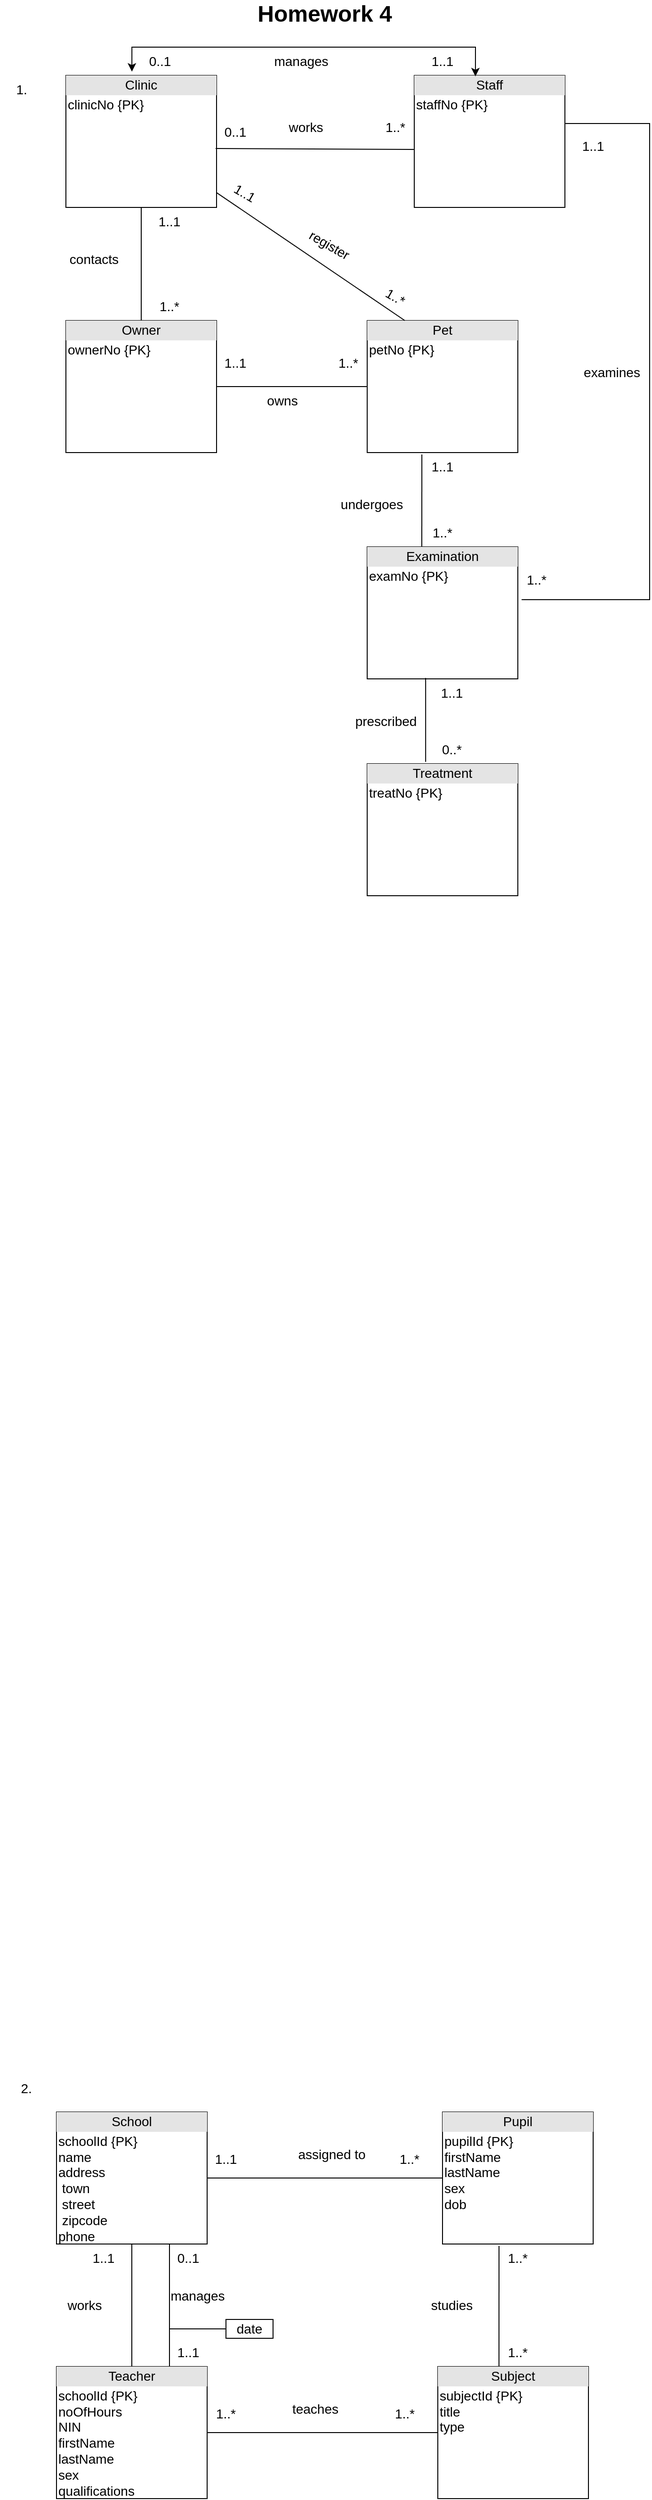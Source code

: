 <mxfile version="20.3.7" type="github">
  <diagram id="n6hOYPqbTRg_huXqoske" name="Page-1">
    <mxGraphModel dx="1026" dy="480" grid="1" gridSize="10" guides="1" tooltips="1" connect="1" arrows="1" fold="1" page="1" pageScale="1" pageWidth="850" pageHeight="1100" math="0" shadow="0">
      <root>
        <mxCell id="0" />
        <mxCell id="1" parent="0" />
        <mxCell id="2x-YNOdJNlLPmu8-nP3Z-1" value="&lt;span style=&quot;font-size: 24px;&quot;&gt;&lt;b&gt;Homework 4&lt;/b&gt;&lt;/span&gt;" style="text;html=1;strokeColor=none;fillColor=none;align=center;verticalAlign=middle;whiteSpace=wrap;rounded=0;" vertex="1" parent="1">
          <mxGeometry x="320" y="40" width="190" height="30" as="geometry" />
        </mxCell>
        <mxCell id="2x-YNOdJNlLPmu8-nP3Z-3" value="&lt;font style=&quot;font-size: 14px;&quot;&gt;1.&amp;nbsp;&lt;/font&gt;" style="text;html=1;strokeColor=none;fillColor=none;align=center;verticalAlign=middle;whiteSpace=wrap;rounded=0;fontSize=12;" vertex="1" parent="1">
          <mxGeometry x="70" y="120" width="50" height="30" as="geometry" />
        </mxCell>
        <mxCell id="2x-YNOdJNlLPmu8-nP3Z-4" value="&lt;div style=&quot;text-align: center; box-sizing: border-box; width: 100%; background: rgb(228, 228, 228); padding: 2px;&quot;&gt;Clinic&lt;/div&gt;&lt;table style=&quot;width:100%;font-size:1em;&quot; cellpadding=&quot;2&quot; cellspacing=&quot;0&quot;&gt;&lt;tbody&gt;&lt;tr&gt;&lt;td&gt;clinicNo {PK}&lt;br&gt;&lt;br&gt;&lt;/td&gt;&lt;td&gt;&lt;/td&gt;&lt;/tr&gt;&lt;/tbody&gt;&lt;/table&gt;" style="verticalAlign=top;align=left;overflow=fill;html=1;fontSize=14;" vertex="1" parent="1">
          <mxGeometry x="140" y="120" width="160" height="140" as="geometry" />
        </mxCell>
        <mxCell id="2x-YNOdJNlLPmu8-nP3Z-5" value="&lt;div style=&quot;text-align: center; box-sizing: border-box; width: 100%; background: rgb(228, 228, 228); padding: 2px;&quot;&gt;Staff&lt;/div&gt;&lt;table style=&quot;width:100%;font-size:1em;&quot; cellpadding=&quot;2&quot; cellspacing=&quot;0&quot;&gt;&lt;tbody&gt;&lt;tr&gt;&lt;td&gt;staffNo {PK}&lt;/td&gt;&lt;td&gt;&lt;/td&gt;&lt;/tr&gt;&lt;tr&gt;&lt;td&gt;&lt;br&gt;&lt;/td&gt;&lt;td&gt;&lt;/td&gt;&lt;/tr&gt;&lt;/tbody&gt;&lt;/table&gt;" style="verticalAlign=top;align=left;overflow=fill;html=1;fontSize=14;" vertex="1" parent="1">
          <mxGeometry x="510" y="120" width="160" height="140" as="geometry" />
        </mxCell>
        <mxCell id="2x-YNOdJNlLPmu8-nP3Z-6" value="" style="endArrow=none;html=1;rounded=0;fontSize=14;exitX=0.994;exitY=0.554;exitDx=0;exitDy=0;exitPerimeter=0;entryX=0;entryY=0.561;entryDx=0;entryDy=0;entryPerimeter=0;" edge="1" parent="1" source="2x-YNOdJNlLPmu8-nP3Z-4" target="2x-YNOdJNlLPmu8-nP3Z-5">
          <mxGeometry width="50" height="50" relative="1" as="geometry">
            <mxPoint x="430" y="260" as="sourcePoint" />
            <mxPoint x="480" y="210" as="targetPoint" />
          </mxGeometry>
        </mxCell>
        <mxCell id="2x-YNOdJNlLPmu8-nP3Z-7" value="1..*" style="text;html=1;strokeColor=none;fillColor=none;align=center;verticalAlign=middle;whiteSpace=wrap;rounded=0;fontSize=14;" vertex="1" parent="1">
          <mxGeometry x="460" y="160" width="60" height="30" as="geometry" />
        </mxCell>
        <mxCell id="2x-YNOdJNlLPmu8-nP3Z-8" value="works" style="text;html=1;strokeColor=none;fillColor=none;align=center;verticalAlign=middle;whiteSpace=wrap;rounded=0;fontSize=14;" vertex="1" parent="1">
          <mxGeometry x="365" y="160" width="60" height="30" as="geometry" />
        </mxCell>
        <mxCell id="2x-YNOdJNlLPmu8-nP3Z-9" value="" style="shape=image;html=1;verticalAlign=top;verticalLabelPosition=bottom;labelBackgroundColor=#ffffff;imageAspect=0;aspect=fixed;image=https://cdn4.iconfinder.com/data/icons/essential-app-2/16/play-music-triangle-media-128.png;fontSize=14;" vertex="1" parent="1">
          <mxGeometry x="415" y="165" width="20" height="20" as="geometry" />
        </mxCell>
        <mxCell id="2x-YNOdJNlLPmu8-nP3Z-10" value="0..1" style="text;html=1;strokeColor=none;fillColor=none;align=center;verticalAlign=middle;whiteSpace=wrap;rounded=0;fontSize=14;" vertex="1" parent="1">
          <mxGeometry x="290" y="165" width="60" height="30" as="geometry" />
        </mxCell>
        <mxCell id="2x-YNOdJNlLPmu8-nP3Z-11" value="&lt;div style=&quot;text-align: center; box-sizing: border-box; width: 100%; background: rgb(228, 228, 228); padding: 2px;&quot;&gt;Owner&lt;/div&gt;&lt;table style=&quot;width:100%;font-size:1em;&quot; cellpadding=&quot;2&quot; cellspacing=&quot;0&quot;&gt;&lt;tbody&gt;&lt;tr&gt;&lt;td&gt;ownerNo {PK}&lt;br&gt;&lt;br&gt;&lt;/td&gt;&lt;td&gt;&lt;/td&gt;&lt;/tr&gt;&lt;/tbody&gt;&lt;/table&gt;" style="verticalAlign=top;align=left;overflow=fill;html=1;fontSize=14;" vertex="1" parent="1">
          <mxGeometry x="140" y="380" width="160" height="140" as="geometry" />
        </mxCell>
        <mxCell id="2x-YNOdJNlLPmu8-nP3Z-12" value="" style="endArrow=none;html=1;rounded=0;fontSize=14;exitX=0.5;exitY=0;exitDx=0;exitDy=0;entryX=0.5;entryY=1;entryDx=0;entryDy=0;" edge="1" parent="1" source="2x-YNOdJNlLPmu8-nP3Z-11" target="2x-YNOdJNlLPmu8-nP3Z-4">
          <mxGeometry width="50" height="50" relative="1" as="geometry">
            <mxPoint x="430" y="370" as="sourcePoint" />
            <mxPoint x="480" y="320" as="targetPoint" />
          </mxGeometry>
        </mxCell>
        <mxCell id="2x-YNOdJNlLPmu8-nP3Z-13" value="&lt;div style=&quot;text-align: center; box-sizing: border-box; width: 100%; background: rgb(228, 228, 228); padding: 2px;&quot;&gt;Pet&lt;/div&gt;&lt;table style=&quot;width:100%;font-size:1em;&quot; cellpadding=&quot;2&quot; cellspacing=&quot;0&quot;&gt;&lt;tbody&gt;&lt;tr&gt;&lt;td&gt;petNo {PK}&lt;br&gt;&lt;br&gt;&lt;/td&gt;&lt;td&gt;&lt;/td&gt;&lt;/tr&gt;&lt;/tbody&gt;&lt;/table&gt;" style="verticalAlign=top;align=left;overflow=fill;html=1;fontSize=14;" vertex="1" parent="1">
          <mxGeometry x="460" y="380" width="160" height="140" as="geometry" />
        </mxCell>
        <mxCell id="2x-YNOdJNlLPmu8-nP3Z-14" value="" style="endArrow=none;html=1;rounded=0;fontSize=14;" edge="1" parent="1" target="2x-YNOdJNlLPmu8-nP3Z-11">
          <mxGeometry width="50" height="50" relative="1" as="geometry">
            <mxPoint x="460" y="450" as="sourcePoint" />
            <mxPoint x="480" y="550" as="targetPoint" />
          </mxGeometry>
        </mxCell>
        <mxCell id="2x-YNOdJNlLPmu8-nP3Z-15" value="1..*" style="text;html=1;strokeColor=none;fillColor=none;align=center;verticalAlign=middle;whiteSpace=wrap;rounded=0;fontSize=14;" vertex="1" parent="1">
          <mxGeometry x="410" y="410" width="60" height="30" as="geometry" />
        </mxCell>
        <mxCell id="2x-YNOdJNlLPmu8-nP3Z-16" value="1..1" style="text;html=1;strokeColor=none;fillColor=none;align=center;verticalAlign=middle;whiteSpace=wrap;rounded=0;fontSize=14;" vertex="1" parent="1">
          <mxGeometry x="290" y="410" width="60" height="30" as="geometry" />
        </mxCell>
        <mxCell id="2x-YNOdJNlLPmu8-nP3Z-17" value="owns" style="text;html=1;strokeColor=none;fillColor=none;align=center;verticalAlign=middle;whiteSpace=wrap;rounded=0;fontSize=14;" vertex="1" parent="1">
          <mxGeometry x="340" y="450" width="60" height="30" as="geometry" />
        </mxCell>
        <mxCell id="2x-YNOdJNlLPmu8-nP3Z-18" value="" style="shape=image;html=1;verticalAlign=top;verticalLabelPosition=bottom;labelBackgroundColor=#ffffff;imageAspect=0;aspect=fixed;image=https://cdn1.iconfinder.com/data/icons/ionicons-fill-vol-2/512/triangle-128.png;fontSize=14;rotation=90;" vertex="1" parent="1">
          <mxGeometry x="390" y="455" width="20" height="20" as="geometry" />
        </mxCell>
        <mxCell id="2x-YNOdJNlLPmu8-nP3Z-21" value="" style="endArrow=classic;startArrow=classic;html=1;rounded=0;fontSize=14;edgeStyle=orthogonalEdgeStyle;entryX=0.406;entryY=0.007;entryDx=0;entryDy=0;entryPerimeter=0;exitX=0.438;exitY=-0.029;exitDx=0;exitDy=0;exitPerimeter=0;" edge="1" parent="1" source="2x-YNOdJNlLPmu8-nP3Z-4" target="2x-YNOdJNlLPmu8-nP3Z-5">
          <mxGeometry width="50" height="50" relative="1" as="geometry">
            <mxPoint x="210" y="110" as="sourcePoint" />
            <mxPoint x="560" y="80" as="targetPoint" />
            <Array as="points">
              <mxPoint x="210" y="90" />
              <mxPoint x="575" y="90" />
            </Array>
          </mxGeometry>
        </mxCell>
        <mxCell id="2x-YNOdJNlLPmu8-nP3Z-23" value="manages" style="text;html=1;strokeColor=none;fillColor=none;align=center;verticalAlign=middle;whiteSpace=wrap;rounded=0;fontSize=14;" vertex="1" parent="1">
          <mxGeometry x="360" y="90" width="60" height="30" as="geometry" />
        </mxCell>
        <mxCell id="2x-YNOdJNlLPmu8-nP3Z-24" value="0..1" style="text;html=1;strokeColor=none;fillColor=none;align=center;verticalAlign=middle;whiteSpace=wrap;rounded=0;fontSize=14;" vertex="1" parent="1">
          <mxGeometry x="210" y="90" width="60" height="30" as="geometry" />
        </mxCell>
        <mxCell id="2x-YNOdJNlLPmu8-nP3Z-25" value="1..1" style="text;html=1;strokeColor=none;fillColor=none;align=center;verticalAlign=middle;whiteSpace=wrap;rounded=0;fontSize=14;" vertex="1" parent="1">
          <mxGeometry x="510" y="90" width="60" height="30" as="geometry" />
        </mxCell>
        <mxCell id="2x-YNOdJNlLPmu8-nP3Z-26" value="contacts" style="text;html=1;strokeColor=none;fillColor=none;align=center;verticalAlign=middle;whiteSpace=wrap;rounded=0;fontSize=14;" vertex="1" parent="1">
          <mxGeometry x="140" y="300" width="60" height="30" as="geometry" />
        </mxCell>
        <mxCell id="2x-YNOdJNlLPmu8-nP3Z-27" value="" style="shape=image;html=1;verticalAlign=top;verticalLabelPosition=bottom;labelBackgroundColor=#ffffff;imageAspect=0;aspect=fixed;image=https://cdn1.iconfinder.com/data/icons/ionicons-fill-vol-2/512/triangle-128.png;fontSize=14;" vertex="1" parent="1">
          <mxGeometry x="160" y="290" width="20" height="20" as="geometry" />
        </mxCell>
        <mxCell id="2x-YNOdJNlLPmu8-nP3Z-28" value="1..1" style="text;html=1;strokeColor=none;fillColor=none;align=center;verticalAlign=middle;whiteSpace=wrap;rounded=0;fontSize=14;" vertex="1" parent="1">
          <mxGeometry x="220" y="260" width="60" height="30" as="geometry" />
        </mxCell>
        <mxCell id="2x-YNOdJNlLPmu8-nP3Z-29" value="1..*" style="text;html=1;strokeColor=none;fillColor=none;align=center;verticalAlign=middle;whiteSpace=wrap;rounded=0;fontSize=14;" vertex="1" parent="1">
          <mxGeometry x="220" y="350" width="60" height="30" as="geometry" />
        </mxCell>
        <mxCell id="2x-YNOdJNlLPmu8-nP3Z-30" value="" style="endArrow=none;html=1;rounded=0;fontSize=14;exitX=0.25;exitY=0;exitDx=0;exitDy=0;" edge="1" parent="1" source="2x-YNOdJNlLPmu8-nP3Z-13" target="2x-YNOdJNlLPmu8-nP3Z-4">
          <mxGeometry width="50" height="50" relative="1" as="geometry">
            <mxPoint x="490" y="370" as="sourcePoint" />
            <mxPoint x="490" y="300" as="targetPoint" />
          </mxGeometry>
        </mxCell>
        <mxCell id="2x-YNOdJNlLPmu8-nP3Z-31" value="register" style="text;html=1;strokeColor=none;fillColor=none;align=center;verticalAlign=middle;whiteSpace=wrap;rounded=0;fontSize=14;rotation=30;" vertex="1" parent="1">
          <mxGeometry x="390" y="285" width="60" height="30" as="geometry" />
        </mxCell>
        <mxCell id="2x-YNOdJNlLPmu8-nP3Z-32" value="1..1" style="text;html=1;strokeColor=none;fillColor=none;align=center;verticalAlign=middle;whiteSpace=wrap;rounded=0;fontSize=14;rotation=30;" vertex="1" parent="1">
          <mxGeometry x="300" y="230" width="60" height="30" as="geometry" />
        </mxCell>
        <mxCell id="2x-YNOdJNlLPmu8-nP3Z-33" value="1..*" style="text;html=1;strokeColor=none;fillColor=none;align=center;verticalAlign=middle;whiteSpace=wrap;rounded=0;fontSize=14;rotation=30;" vertex="1" parent="1">
          <mxGeometry x="460" y="340" width="60" height="30" as="geometry" />
        </mxCell>
        <mxCell id="2x-YNOdJNlLPmu8-nP3Z-34" value="&lt;div style=&quot;text-align: center; box-sizing: border-box; width: 100%; background: rgb(228, 228, 228); padding: 2px;&quot;&gt;Examination&lt;/div&gt;&lt;table style=&quot;width:100%;font-size:1em;&quot; cellpadding=&quot;2&quot; cellspacing=&quot;0&quot;&gt;&lt;tbody&gt;&lt;tr&gt;&lt;td&gt;examNo {PK}&lt;br&gt;&lt;br&gt;&lt;/td&gt;&lt;td&gt;&lt;/td&gt;&lt;/tr&gt;&lt;/tbody&gt;&lt;/table&gt;" style="verticalAlign=top;align=left;overflow=fill;html=1;fontSize=14;" vertex="1" parent="1">
          <mxGeometry x="460" y="620" width="160" height="140" as="geometry" />
        </mxCell>
        <mxCell id="2x-YNOdJNlLPmu8-nP3Z-35" value="" style="endArrow=none;html=1;rounded=0;fontSize=14;entryX=0.363;entryY=1.014;entryDx=0;entryDy=0;entryPerimeter=0;" edge="1" parent="1" target="2x-YNOdJNlLPmu8-nP3Z-13">
          <mxGeometry width="50" height="50" relative="1" as="geometry">
            <mxPoint x="518" y="620" as="sourcePoint" />
            <mxPoint x="490" y="500" as="targetPoint" />
          </mxGeometry>
        </mxCell>
        <mxCell id="2x-YNOdJNlLPmu8-nP3Z-36" value="undergoes" style="text;html=1;strokeColor=none;fillColor=none;align=center;verticalAlign=middle;whiteSpace=wrap;rounded=0;fontSize=14;" vertex="1" parent="1">
          <mxGeometry x="435" y="560" width="60" height="30" as="geometry" />
        </mxCell>
        <mxCell id="2x-YNOdJNlLPmu8-nP3Z-37" value="" style="shape=image;html=1;verticalAlign=top;verticalLabelPosition=bottom;labelBackgroundColor=#ffffff;imageAspect=0;aspect=fixed;image=https://cdn1.iconfinder.com/data/icons/ionicons-fill-vol-2/512/triangle-128.png;fontSize=14;rotation=-180;" vertex="1" parent="1">
          <mxGeometry x="455" y="580" width="20" height="20" as="geometry" />
        </mxCell>
        <mxCell id="2x-YNOdJNlLPmu8-nP3Z-38" value="1..*" style="text;html=1;strokeColor=none;fillColor=none;align=center;verticalAlign=middle;whiteSpace=wrap;rounded=0;fontSize=14;" vertex="1" parent="1">
          <mxGeometry x="510" y="590" width="60" height="30" as="geometry" />
        </mxCell>
        <mxCell id="2x-YNOdJNlLPmu8-nP3Z-39" value="1..1" style="text;html=1;strokeColor=none;fillColor=none;align=center;verticalAlign=middle;whiteSpace=wrap;rounded=0;fontSize=14;" vertex="1" parent="1">
          <mxGeometry x="510" y="520" width="60" height="30" as="geometry" />
        </mxCell>
        <mxCell id="2x-YNOdJNlLPmu8-nP3Z-40" value="" style="endArrow=none;html=1;rounded=0;fontSize=14;exitX=1.025;exitY=0.4;exitDx=0;exitDy=0;exitPerimeter=0;entryX=1;entryY=0.364;entryDx=0;entryDy=0;entryPerimeter=0;" edge="1" parent="1" source="2x-YNOdJNlLPmu8-nP3Z-34" target="2x-YNOdJNlLPmu8-nP3Z-5">
          <mxGeometry width="50" height="50" relative="1" as="geometry">
            <mxPoint x="440" y="620" as="sourcePoint" />
            <mxPoint x="760" y="150" as="targetPoint" />
            <Array as="points">
              <mxPoint x="760" y="676" />
              <mxPoint x="760" y="171" />
            </Array>
          </mxGeometry>
        </mxCell>
        <mxCell id="2x-YNOdJNlLPmu8-nP3Z-41" value="examines" style="text;html=1;strokeColor=none;fillColor=none;align=center;verticalAlign=middle;whiteSpace=wrap;rounded=0;fontSize=14;" vertex="1" parent="1">
          <mxGeometry x="690" y="420" width="60" height="30" as="geometry" />
        </mxCell>
        <mxCell id="2x-YNOdJNlLPmu8-nP3Z-42" value="" style="shape=image;html=1;verticalAlign=top;verticalLabelPosition=bottom;labelBackgroundColor=#ffffff;imageAspect=0;aspect=fixed;image=https://cdn1.iconfinder.com/data/icons/ionicons-fill-vol-2/512/triangle-128.png;fontSize=14;rotation=-180;" vertex="1" parent="1">
          <mxGeometry x="710" y="450" width="20" height="20" as="geometry" />
        </mxCell>
        <mxCell id="2x-YNOdJNlLPmu8-nP3Z-43" value="1..*" style="text;html=1;strokeColor=none;fillColor=none;align=center;verticalAlign=middle;whiteSpace=wrap;rounded=0;fontSize=14;" vertex="1" parent="1">
          <mxGeometry x="610" y="640" width="60" height="30" as="geometry" />
        </mxCell>
        <mxCell id="2x-YNOdJNlLPmu8-nP3Z-44" value="1..1" style="text;html=1;strokeColor=none;fillColor=none;align=center;verticalAlign=middle;whiteSpace=wrap;rounded=0;fontSize=14;" vertex="1" parent="1">
          <mxGeometry x="670" y="180" width="60" height="30" as="geometry" />
        </mxCell>
        <mxCell id="2x-YNOdJNlLPmu8-nP3Z-45" value="&lt;div style=&quot;text-align: center; box-sizing: border-box; width: 100%; background: rgb(228, 228, 228); padding: 2px;&quot;&gt;Treatment&lt;/div&gt;&lt;table style=&quot;width:100%;font-size:1em;&quot; cellpadding=&quot;2&quot; cellspacing=&quot;0&quot;&gt;&lt;tbody&gt;&lt;tr&gt;&lt;td&gt;treatNo {PK}&lt;br&gt;&lt;br&gt;&lt;/td&gt;&lt;td&gt;&lt;/td&gt;&lt;/tr&gt;&lt;/tbody&gt;&lt;/table&gt;" style="verticalAlign=top;align=left;overflow=fill;html=1;fontSize=14;" vertex="1" parent="1">
          <mxGeometry x="460" y="850" width="160" height="140" as="geometry" />
        </mxCell>
        <mxCell id="2x-YNOdJNlLPmu8-nP3Z-46" value="" style="endArrow=none;html=1;rounded=0;fontSize=14;entryX=0.388;entryY=0.993;entryDx=0;entryDy=0;entryPerimeter=0;exitX=0.388;exitY=-0.014;exitDx=0;exitDy=0;exitPerimeter=0;" edge="1" parent="1" source="2x-YNOdJNlLPmu8-nP3Z-45" target="2x-YNOdJNlLPmu8-nP3Z-34">
          <mxGeometry width="50" height="50" relative="1" as="geometry">
            <mxPoint x="522" y="840" as="sourcePoint" />
            <mxPoint x="490" y="790" as="targetPoint" />
          </mxGeometry>
        </mxCell>
        <mxCell id="2x-YNOdJNlLPmu8-nP3Z-47" value="prescribed" style="text;html=1;strokeColor=none;fillColor=none;align=center;verticalAlign=middle;whiteSpace=wrap;rounded=0;fontSize=14;" vertex="1" parent="1">
          <mxGeometry x="450" y="790" width="60" height="30" as="geometry" />
        </mxCell>
        <mxCell id="2x-YNOdJNlLPmu8-nP3Z-48" value="" style="shape=image;html=1;verticalAlign=top;verticalLabelPosition=bottom;labelBackgroundColor=#ffffff;imageAspect=0;aspect=fixed;image=https://cdn1.iconfinder.com/data/icons/ionicons-fill-vol-2/512/triangle-128.png;fontSize=14;rotation=-180;" vertex="1" parent="1">
          <mxGeometry x="460" y="810" width="20" height="20" as="geometry" />
        </mxCell>
        <mxCell id="2x-YNOdJNlLPmu8-nP3Z-49" value="0..*" style="text;html=1;strokeColor=none;fillColor=none;align=center;verticalAlign=middle;whiteSpace=wrap;rounded=0;fontSize=14;" vertex="1" parent="1">
          <mxGeometry x="520" y="820" width="60" height="30" as="geometry" />
        </mxCell>
        <mxCell id="2x-YNOdJNlLPmu8-nP3Z-50" value="1..1" style="text;html=1;strokeColor=none;fillColor=none;align=center;verticalAlign=middle;whiteSpace=wrap;rounded=0;fontSize=14;" vertex="1" parent="1">
          <mxGeometry x="520" y="760" width="60" height="30" as="geometry" />
        </mxCell>
        <mxCell id="2x-YNOdJNlLPmu8-nP3Z-51" value="2.&amp;nbsp;" style="text;html=1;strokeColor=none;fillColor=none;align=center;verticalAlign=middle;whiteSpace=wrap;rounded=0;fontSize=14;" vertex="1" parent="1">
          <mxGeometry x="70" y="2240" width="60" height="30" as="geometry" />
        </mxCell>
        <mxCell id="2x-YNOdJNlLPmu8-nP3Z-52" value="&lt;div style=&quot;text-align: center; box-sizing: border-box; width: 100%; background: rgb(228, 228, 228); padding: 2px;&quot;&gt;School&lt;/div&gt;&lt;table style=&quot;width:100%;font-size:1em;&quot; cellpadding=&quot;2&quot; cellspacing=&quot;0&quot;&gt;&lt;tbody&gt;&lt;tr&gt;&lt;td&gt;schoolId {PK}&lt;br&gt;name&lt;br&gt;address&lt;br&gt;&lt;span style=&quot;white-space: pre;&quot;&gt;	&lt;/span&gt;town&lt;br&gt;&lt;span style=&quot;white-space: pre;&quot;&gt;	&lt;/span&gt;street&lt;br&gt;&lt;span style=&quot;white-space: pre;&quot;&gt;	&lt;/span&gt;zipcode&lt;br&gt;phone&lt;br&gt;&lt;br&gt;&lt;/td&gt;&lt;td&gt;&lt;/td&gt;&lt;/tr&gt;&lt;/tbody&gt;&lt;/table&gt;" style="verticalAlign=top;align=left;overflow=fill;html=1;fontSize=14;" vertex="1" parent="1">
          <mxGeometry x="130" y="2280" width="160" height="140" as="geometry" />
        </mxCell>
        <mxCell id="2x-YNOdJNlLPmu8-nP3Z-53" value="&lt;div style=&quot;text-align: center; box-sizing: border-box; width: 100%; background: rgb(228, 228, 228); padding: 2px;&quot;&gt;Pupil&lt;/div&gt;&lt;table style=&quot;width:100%;font-size:1em;&quot; cellpadding=&quot;2&quot; cellspacing=&quot;0&quot;&gt;&lt;tbody&gt;&lt;tr&gt;&lt;td&gt;pupilId {PK}&lt;br&gt;firstName&lt;br&gt;lastName&lt;br&gt;sex&lt;br&gt;dob&lt;br&gt;&lt;br&gt;&lt;/td&gt;&lt;td&gt;&lt;/td&gt;&lt;/tr&gt;&lt;/tbody&gt;&lt;/table&gt;" style="verticalAlign=top;align=left;overflow=fill;html=1;fontSize=14;" vertex="1" parent="1">
          <mxGeometry x="540" y="2280" width="160" height="140" as="geometry" />
        </mxCell>
        <mxCell id="2x-YNOdJNlLPmu8-nP3Z-54" value="" style="endArrow=none;html=1;rounded=0;fontSize=14;exitX=1;exitY=0.5;exitDx=0;exitDy=0;entryX=0;entryY=0.5;entryDx=0;entryDy=0;" edge="1" parent="1" source="2x-YNOdJNlLPmu8-nP3Z-52" target="2x-YNOdJNlLPmu8-nP3Z-53">
          <mxGeometry width="50" height="50" relative="1" as="geometry">
            <mxPoint x="430" y="2340" as="sourcePoint" />
            <mxPoint x="480" y="2290" as="targetPoint" />
          </mxGeometry>
        </mxCell>
        <mxCell id="2x-YNOdJNlLPmu8-nP3Z-55" value="assigned to" style="text;html=1;strokeColor=none;fillColor=none;align=center;verticalAlign=middle;whiteSpace=wrap;rounded=0;fontSize=14;" vertex="1" parent="1">
          <mxGeometry x="385" y="2310" width="75" height="30" as="geometry" />
        </mxCell>
        <mxCell id="2x-YNOdJNlLPmu8-nP3Z-56" value="" style="shape=image;html=1;verticalAlign=top;verticalLabelPosition=bottom;labelBackgroundColor=#ffffff;imageAspect=0;aspect=fixed;image=https://cdn1.iconfinder.com/data/icons/ionicons-fill-vol-2/512/triangle-128.png;fontSize=14;rotation=-90;" vertex="1" parent="1">
          <mxGeometry x="365" y="2315" width="20" height="20" as="geometry" />
        </mxCell>
        <mxCell id="2x-YNOdJNlLPmu8-nP3Z-57" value="1..1" style="text;html=1;strokeColor=none;fillColor=none;align=center;verticalAlign=middle;whiteSpace=wrap;rounded=0;fontSize=14;" vertex="1" parent="1">
          <mxGeometry x="280" y="2315" width="60" height="30" as="geometry" />
        </mxCell>
        <mxCell id="2x-YNOdJNlLPmu8-nP3Z-58" value="1..*" style="text;html=1;strokeColor=none;fillColor=none;align=center;verticalAlign=middle;whiteSpace=wrap;rounded=0;fontSize=14;" vertex="1" parent="1">
          <mxGeometry x="475" y="2315" width="60" height="30" as="geometry" />
        </mxCell>
        <mxCell id="2x-YNOdJNlLPmu8-nP3Z-59" value="&lt;div style=&quot;text-align: center; box-sizing: border-box; width: 100%; background: rgb(228, 228, 228); padding: 2px;&quot;&gt;Teacher&lt;/div&gt;&lt;table style=&quot;width:100%;font-size:1em;&quot; cellpadding=&quot;2&quot; cellspacing=&quot;0&quot;&gt;&lt;tbody&gt;&lt;tr&gt;&lt;td&gt;schoolId {PK}&lt;br&gt;noOfHours&lt;br&gt;NIN&lt;br&gt;firstName&lt;br&gt;lastName&lt;br&gt;sex&lt;br&gt;qualifications&lt;/td&gt;&lt;td&gt;&lt;/td&gt;&lt;/tr&gt;&lt;/tbody&gt;&lt;/table&gt;" style="verticalAlign=top;align=left;overflow=fill;html=1;fontSize=14;" vertex="1" parent="1">
          <mxGeometry x="130" y="2550" width="160" height="140" as="geometry" />
        </mxCell>
        <mxCell id="2x-YNOdJNlLPmu8-nP3Z-60" value="" style="endArrow=none;html=1;rounded=0;fontSize=14;exitX=0.5;exitY=0;exitDx=0;exitDy=0;entryX=0.5;entryY=1;entryDx=0;entryDy=0;" edge="1" parent="1" source="2x-YNOdJNlLPmu8-nP3Z-59" target="2x-YNOdJNlLPmu8-nP3Z-52">
          <mxGeometry width="50" height="50" relative="1" as="geometry">
            <mxPoint x="430" y="2560" as="sourcePoint" />
            <mxPoint x="480" y="2510" as="targetPoint" />
          </mxGeometry>
        </mxCell>
        <mxCell id="2x-YNOdJNlLPmu8-nP3Z-61" value="works" style="text;html=1;strokeColor=none;fillColor=none;align=center;verticalAlign=middle;whiteSpace=wrap;rounded=0;fontSize=14;" vertex="1" parent="1">
          <mxGeometry x="130" y="2470" width="60" height="30" as="geometry" />
        </mxCell>
        <mxCell id="2x-YNOdJNlLPmu8-nP3Z-62" value="" style="shape=image;html=1;verticalAlign=top;verticalLabelPosition=bottom;labelBackgroundColor=#ffffff;imageAspect=0;aspect=fixed;image=https://cdn1.iconfinder.com/data/icons/ionicons-fill-vol-2/512/triangle-128.png;fontSize=14;rotation=0;" vertex="1" parent="1">
          <mxGeometry x="150" y="2460" width="20" height="20" as="geometry" />
        </mxCell>
        <mxCell id="2x-YNOdJNlLPmu8-nP3Z-63" value="1..1" style="text;html=1;strokeColor=none;fillColor=none;align=center;verticalAlign=middle;whiteSpace=wrap;rounded=0;fontSize=14;" vertex="1" parent="1">
          <mxGeometry x="150" y="2420" width="60" height="30" as="geometry" />
        </mxCell>
        <mxCell id="2x-YNOdJNlLPmu8-nP3Z-64" value="&lt;div style=&quot;text-align: center; box-sizing: border-box; width: 100%; background: rgb(228, 228, 228); padding: 2px;&quot;&gt;Subject&lt;/div&gt;&lt;table style=&quot;width:100%;font-size:1em;&quot; cellpadding=&quot;2&quot; cellspacing=&quot;0&quot;&gt;&lt;tbody&gt;&lt;tr&gt;&lt;td&gt;subjectId {PK}&lt;br&gt;title&lt;br&gt;type&lt;/td&gt;&lt;td&gt;&lt;/td&gt;&lt;/tr&gt;&lt;/tbody&gt;&lt;/table&gt;" style="verticalAlign=top;align=left;overflow=fill;html=1;fontSize=14;" vertex="1" parent="1">
          <mxGeometry x="535" y="2550" width="160" height="140" as="geometry" />
        </mxCell>
        <mxCell id="2x-YNOdJNlLPmu8-nP3Z-65" value="" style="endArrow=none;html=1;rounded=0;fontSize=14;exitX=1;exitY=0.5;exitDx=0;exitDy=0;entryX=0;entryY=0.5;entryDx=0;entryDy=0;" edge="1" parent="1" source="2x-YNOdJNlLPmu8-nP3Z-59" target="2x-YNOdJNlLPmu8-nP3Z-64">
          <mxGeometry width="50" height="50" relative="1" as="geometry">
            <mxPoint x="430" y="2580" as="sourcePoint" />
            <mxPoint x="480" y="2530" as="targetPoint" />
          </mxGeometry>
        </mxCell>
        <mxCell id="2x-YNOdJNlLPmu8-nP3Z-66" value="teaches" style="text;html=1;strokeColor=none;fillColor=none;align=center;verticalAlign=middle;whiteSpace=wrap;rounded=0;fontSize=14;" vertex="1" parent="1">
          <mxGeometry x="375" y="2580" width="60" height="30" as="geometry" />
        </mxCell>
        <mxCell id="2x-YNOdJNlLPmu8-nP3Z-67" value="" style="shape=image;html=1;verticalAlign=top;verticalLabelPosition=bottom;labelBackgroundColor=#ffffff;imageAspect=0;aspect=fixed;image=https://cdn1.iconfinder.com/data/icons/ionicons-fill-vol-2/512/triangle-128.png;fontSize=14;rotation=90;" vertex="1" parent="1">
          <mxGeometry x="435" y="2585" width="20" height="20" as="geometry" />
        </mxCell>
        <mxCell id="2x-YNOdJNlLPmu8-nP3Z-68" value="1..*" style="text;html=1;strokeColor=none;fillColor=none;align=center;verticalAlign=middle;whiteSpace=wrap;rounded=0;fontSize=14;" vertex="1" parent="1">
          <mxGeometry x="470" y="2585" width="60" height="30" as="geometry" />
        </mxCell>
        <mxCell id="2x-YNOdJNlLPmu8-nP3Z-69" value="1..*" style="text;html=1;strokeColor=none;fillColor=none;align=center;verticalAlign=middle;whiteSpace=wrap;rounded=0;fontSize=14;" vertex="1" parent="1">
          <mxGeometry x="280" y="2585" width="60" height="30" as="geometry" />
        </mxCell>
        <mxCell id="2x-YNOdJNlLPmu8-nP3Z-70" value="" style="endArrow=none;html=1;rounded=0;fontSize=14;entryX=0.375;entryY=1.014;entryDx=0;entryDy=0;entryPerimeter=0;exitX=0.406;exitY=0;exitDx=0;exitDy=0;exitPerimeter=0;" edge="1" parent="1" source="2x-YNOdJNlLPmu8-nP3Z-64" target="2x-YNOdJNlLPmu8-nP3Z-53">
          <mxGeometry width="50" height="50" relative="1" as="geometry">
            <mxPoint x="430" y="2550" as="sourcePoint" />
            <mxPoint x="480" y="2500" as="targetPoint" />
          </mxGeometry>
        </mxCell>
        <mxCell id="2x-YNOdJNlLPmu8-nP3Z-71" value="studies" style="text;html=1;strokeColor=none;fillColor=none;align=center;verticalAlign=middle;whiteSpace=wrap;rounded=0;fontSize=14;" vertex="1" parent="1">
          <mxGeometry x="520" y="2470" width="60" height="30" as="geometry" />
        </mxCell>
        <mxCell id="2x-YNOdJNlLPmu8-nP3Z-72" value="" style="shape=image;html=1;verticalAlign=top;verticalLabelPosition=bottom;labelBackgroundColor=#ffffff;imageAspect=0;aspect=fixed;image=https://cdn1.iconfinder.com/data/icons/ionicons-fill-vol-2/512/triangle-128.png;fontSize=14;rotation=-180;" vertex="1" parent="1">
          <mxGeometry x="540" y="2500" width="20" height="20" as="geometry" />
        </mxCell>
        <mxCell id="2x-YNOdJNlLPmu8-nP3Z-73" value="1..*" style="text;html=1;strokeColor=none;fillColor=none;align=center;verticalAlign=middle;whiteSpace=wrap;rounded=0;fontSize=14;" vertex="1" parent="1">
          <mxGeometry x="590" y="2520" width="60" height="30" as="geometry" />
        </mxCell>
        <mxCell id="2x-YNOdJNlLPmu8-nP3Z-74" value="1..*" style="text;html=1;strokeColor=none;fillColor=none;align=center;verticalAlign=middle;whiteSpace=wrap;rounded=0;fontSize=14;" vertex="1" parent="1">
          <mxGeometry x="590" y="2420" width="60" height="30" as="geometry" />
        </mxCell>
        <mxCell id="2x-YNOdJNlLPmu8-nP3Z-75" value="" style="endArrow=none;html=1;rounded=0;fontSize=14;exitX=0.75;exitY=0;exitDx=0;exitDy=0;entryX=0.75;entryY=1;entryDx=0;entryDy=0;" edge="1" parent="1" source="2x-YNOdJNlLPmu8-nP3Z-59" target="2x-YNOdJNlLPmu8-nP3Z-52">
          <mxGeometry width="50" height="50" relative="1" as="geometry">
            <mxPoint x="430" y="2510" as="sourcePoint" />
            <mxPoint x="480" y="2460" as="targetPoint" />
          </mxGeometry>
        </mxCell>
        <mxCell id="2x-YNOdJNlLPmu8-nP3Z-76" value="manages" style="text;html=1;strokeColor=none;fillColor=none;align=center;verticalAlign=middle;whiteSpace=wrap;rounded=0;fontSize=14;" vertex="1" parent="1">
          <mxGeometry x="250" y="2460" width="60" height="30" as="geometry" />
        </mxCell>
        <mxCell id="2x-YNOdJNlLPmu8-nP3Z-77" value="1..1" style="text;html=1;strokeColor=none;fillColor=none;align=center;verticalAlign=middle;whiteSpace=wrap;rounded=0;fontSize=14;" vertex="1" parent="1">
          <mxGeometry x="240" y="2520" width="60" height="30" as="geometry" />
        </mxCell>
        <mxCell id="2x-YNOdJNlLPmu8-nP3Z-78" value="" style="shape=image;html=1;verticalAlign=top;verticalLabelPosition=bottom;labelBackgroundColor=#ffffff;imageAspect=0;aspect=fixed;image=https://cdn1.iconfinder.com/data/icons/ionicons-fill-vol-2/512/triangle-128.png;fontSize=14;rotation=-180;" vertex="1" parent="1">
          <mxGeometry x="260" y="2480" width="20" height="20" as="geometry" />
        </mxCell>
        <mxCell id="2x-YNOdJNlLPmu8-nP3Z-79" value="0..1" style="text;html=1;strokeColor=none;fillColor=none;align=center;verticalAlign=middle;whiteSpace=wrap;rounded=0;fontSize=14;" vertex="1" parent="1">
          <mxGeometry x="240" y="2420" width="60" height="30" as="geometry" />
        </mxCell>
        <mxCell id="2x-YNOdJNlLPmu8-nP3Z-81" value="" style="endArrow=none;html=1;rounded=0;fontSize=14;" edge="1" parent="1">
          <mxGeometry width="50" height="50" relative="1" as="geometry">
            <mxPoint x="250" y="2510" as="sourcePoint" />
            <mxPoint x="310" y="2510" as="targetPoint" />
          </mxGeometry>
        </mxCell>
        <mxCell id="2x-YNOdJNlLPmu8-nP3Z-83" value="date" style="rounded=0;whiteSpace=wrap;html=1;fontSize=14;" vertex="1" parent="1">
          <mxGeometry x="310" y="2500" width="50" height="20" as="geometry" />
        </mxCell>
      </root>
    </mxGraphModel>
  </diagram>
</mxfile>
